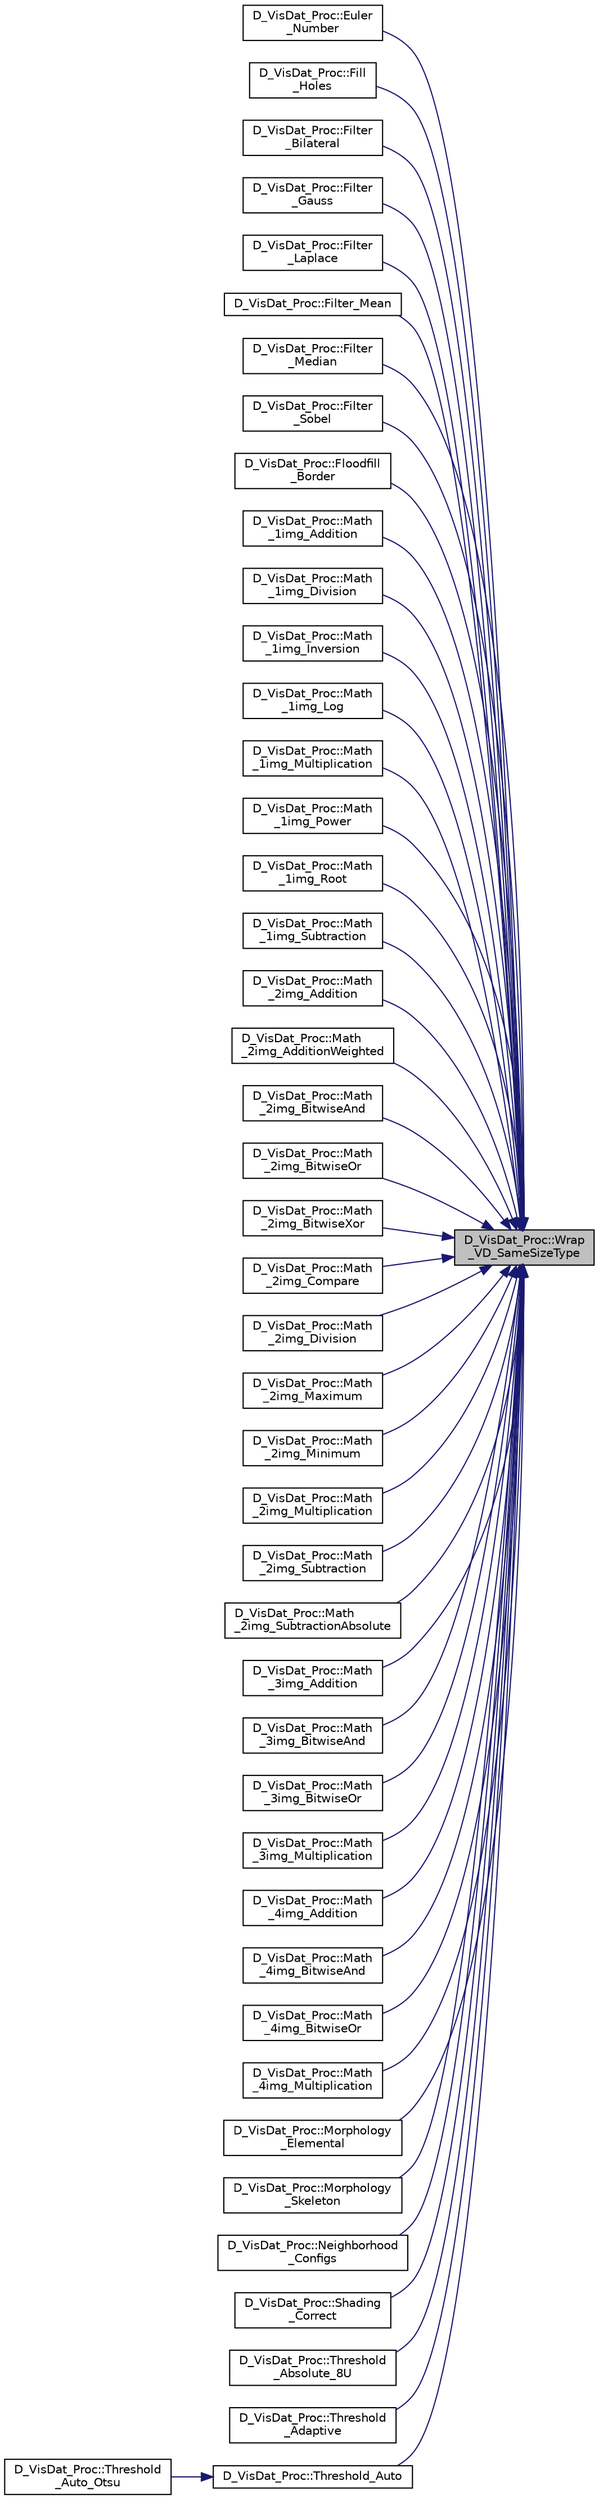 digraph "D_VisDat_Proc::Wrap_VD_SameSizeType"
{
 // LATEX_PDF_SIZE
  edge [fontname="Helvetica",fontsize="10",labelfontname="Helvetica",labelfontsize="10"];
  node [fontname="Helvetica",fontsize="10",shape=record];
  rankdir="RL";
  Node1 [label="D_VisDat_Proc::Wrap\l_VD_SameSizeType",height=0.2,width=0.4,color="black", fillcolor="grey75", style="filled", fontcolor="black",tooltip=" "];
  Node1 -> Node2 [dir="back",color="midnightblue",fontsize="10",style="solid",fontname="Helvetica"];
  Node2 [label="D_VisDat_Proc::Euler\l_Number",height=0.2,width=0.4,color="black", fillcolor="white", style="filled",URL="$class_d___vis_dat___proc.html#a5f1bf390e4a95e850831393b0329cd5f",tooltip=" "];
  Node1 -> Node3 [dir="back",color="midnightblue",fontsize="10",style="solid",fontname="Helvetica"];
  Node3 [label="D_VisDat_Proc::Fill\l_Holes",height=0.2,width=0.4,color="black", fillcolor="white", style="filled",URL="$class_d___vis_dat___proc.html#a5181a180b68e3b67f764ba4d8e981b0b",tooltip=" "];
  Node1 -> Node4 [dir="back",color="midnightblue",fontsize="10",style="solid",fontname="Helvetica"];
  Node4 [label="D_VisDat_Proc::Filter\l_Bilateral",height=0.2,width=0.4,color="black", fillcolor="white", style="filled",URL="$class_d___vis_dat___proc.html#af5d75c14237c6729ac80bd9e7bdd5f8f",tooltip=" "];
  Node1 -> Node5 [dir="back",color="midnightblue",fontsize="10",style="solid",fontname="Helvetica"];
  Node5 [label="D_VisDat_Proc::Filter\l_Gauss",height=0.2,width=0.4,color="black", fillcolor="white", style="filled",URL="$class_d___vis_dat___proc.html#a604db09ba21cfc4fc9e5bb1ce7ecf51e",tooltip=" "];
  Node1 -> Node6 [dir="back",color="midnightblue",fontsize="10",style="solid",fontname="Helvetica"];
  Node6 [label="D_VisDat_Proc::Filter\l_Laplace",height=0.2,width=0.4,color="black", fillcolor="white", style="filled",URL="$class_d___vis_dat___proc.html#a5a411d1eac94a17ecd296cd1305d58fc",tooltip=" "];
  Node1 -> Node7 [dir="back",color="midnightblue",fontsize="10",style="solid",fontname="Helvetica"];
  Node7 [label="D_VisDat_Proc::Filter_Mean",height=0.2,width=0.4,color="black", fillcolor="white", style="filled",URL="$class_d___vis_dat___proc.html#ae809d118b979ce89b6a2257c7ad26fee",tooltip=" "];
  Node1 -> Node8 [dir="back",color="midnightblue",fontsize="10",style="solid",fontname="Helvetica"];
  Node8 [label="D_VisDat_Proc::Filter\l_Median",height=0.2,width=0.4,color="black", fillcolor="white", style="filled",URL="$class_d___vis_dat___proc.html#a83f091f40126c7c654a4044af6f1e49d",tooltip=" "];
  Node1 -> Node9 [dir="back",color="midnightblue",fontsize="10",style="solid",fontname="Helvetica"];
  Node9 [label="D_VisDat_Proc::Filter\l_Sobel",height=0.2,width=0.4,color="black", fillcolor="white", style="filled",URL="$class_d___vis_dat___proc.html#a0a75fccccc15041eb6772ea25d32ee66",tooltip=" "];
  Node1 -> Node10 [dir="back",color="midnightblue",fontsize="10",style="solid",fontname="Helvetica"];
  Node10 [label="D_VisDat_Proc::Floodfill\l_Border",height=0.2,width=0.4,color="black", fillcolor="white", style="filled",URL="$class_d___vis_dat___proc.html#a6029c8dc7ef4e36067aeccbe588f8ada",tooltip=" "];
  Node1 -> Node11 [dir="back",color="midnightblue",fontsize="10",style="solid",fontname="Helvetica"];
  Node11 [label="D_VisDat_Proc::Math\l_1img_Addition",height=0.2,width=0.4,color="black", fillcolor="white", style="filled",URL="$class_d___vis_dat___proc.html#a0abf98c8c217321927cfcb197208bf2f",tooltip=" "];
  Node1 -> Node12 [dir="back",color="midnightblue",fontsize="10",style="solid",fontname="Helvetica"];
  Node12 [label="D_VisDat_Proc::Math\l_1img_Division",height=0.2,width=0.4,color="black", fillcolor="white", style="filled",URL="$class_d___vis_dat___proc.html#ae3792a62eb5672f69685a5897fd3abb8",tooltip=" "];
  Node1 -> Node13 [dir="back",color="midnightblue",fontsize="10",style="solid",fontname="Helvetica"];
  Node13 [label="D_VisDat_Proc::Math\l_1img_Inversion",height=0.2,width=0.4,color="black", fillcolor="white", style="filled",URL="$class_d___vis_dat___proc.html#a703cee42bb61178df649aaa4fb952c78",tooltip=" "];
  Node1 -> Node14 [dir="back",color="midnightblue",fontsize="10",style="solid",fontname="Helvetica"];
  Node14 [label="D_VisDat_Proc::Math\l_1img_Log",height=0.2,width=0.4,color="black", fillcolor="white", style="filled",URL="$class_d___vis_dat___proc.html#a85c6641fb72b5ea7cda813e40bc23cca",tooltip=" "];
  Node1 -> Node15 [dir="back",color="midnightblue",fontsize="10",style="solid",fontname="Helvetica"];
  Node15 [label="D_VisDat_Proc::Math\l_1img_Multiplication",height=0.2,width=0.4,color="black", fillcolor="white", style="filled",URL="$class_d___vis_dat___proc.html#aa7cf1451392b35946d359a68cc7f06a6",tooltip=" "];
  Node1 -> Node16 [dir="back",color="midnightblue",fontsize="10",style="solid",fontname="Helvetica"];
  Node16 [label="D_VisDat_Proc::Math\l_1img_Power",height=0.2,width=0.4,color="black", fillcolor="white", style="filled",URL="$class_d___vis_dat___proc.html#ac7f9c8fa977601c32c7425019d72b1e0",tooltip=" "];
  Node1 -> Node17 [dir="back",color="midnightblue",fontsize="10",style="solid",fontname="Helvetica"];
  Node17 [label="D_VisDat_Proc::Math\l_1img_Root",height=0.2,width=0.4,color="black", fillcolor="white", style="filled",URL="$class_d___vis_dat___proc.html#a3eb51c1f755ecbd632256eb894d9e985",tooltip=" "];
  Node1 -> Node18 [dir="back",color="midnightblue",fontsize="10",style="solid",fontname="Helvetica"];
  Node18 [label="D_VisDat_Proc::Math\l_1img_Subtraction",height=0.2,width=0.4,color="black", fillcolor="white", style="filled",URL="$class_d___vis_dat___proc.html#a319c9b30dab39a71a18ffa998b4af874",tooltip=" "];
  Node1 -> Node19 [dir="back",color="midnightblue",fontsize="10",style="solid",fontname="Helvetica"];
  Node19 [label="D_VisDat_Proc::Math\l_2img_Addition",height=0.2,width=0.4,color="black", fillcolor="white", style="filled",URL="$class_d___vis_dat___proc.html#accca742e9974c63b48f4e2d7e8a3e57c",tooltip=" "];
  Node1 -> Node20 [dir="back",color="midnightblue",fontsize="10",style="solid",fontname="Helvetica"];
  Node20 [label="D_VisDat_Proc::Math\l_2img_AdditionWeighted",height=0.2,width=0.4,color="black", fillcolor="white", style="filled",URL="$class_d___vis_dat___proc.html#ae261c1f3b6e6f6571f61653036ed483a",tooltip=" "];
  Node1 -> Node21 [dir="back",color="midnightblue",fontsize="10",style="solid",fontname="Helvetica"];
  Node21 [label="D_VisDat_Proc::Math\l_2img_BitwiseAnd",height=0.2,width=0.4,color="black", fillcolor="white", style="filled",URL="$class_d___vis_dat___proc.html#a3e2ee37bccb7ccda4adea3f1c153298c",tooltip=" "];
  Node1 -> Node22 [dir="back",color="midnightblue",fontsize="10",style="solid",fontname="Helvetica"];
  Node22 [label="D_VisDat_Proc::Math\l_2img_BitwiseOr",height=0.2,width=0.4,color="black", fillcolor="white", style="filled",URL="$class_d___vis_dat___proc.html#ae8e09935ac298808669b935063edb94b",tooltip=" "];
  Node1 -> Node23 [dir="back",color="midnightblue",fontsize="10",style="solid",fontname="Helvetica"];
  Node23 [label="D_VisDat_Proc::Math\l_2img_BitwiseXor",height=0.2,width=0.4,color="black", fillcolor="white", style="filled",URL="$class_d___vis_dat___proc.html#ab1b22004409e300a513a9aeddaf4b56c",tooltip=" "];
  Node1 -> Node24 [dir="back",color="midnightblue",fontsize="10",style="solid",fontname="Helvetica"];
  Node24 [label="D_VisDat_Proc::Math\l_2img_Compare",height=0.2,width=0.4,color="black", fillcolor="white", style="filled",URL="$class_d___vis_dat___proc.html#a52971eca33845cf81116030b4da1dca2",tooltip=" "];
  Node1 -> Node25 [dir="back",color="midnightblue",fontsize="10",style="solid",fontname="Helvetica"];
  Node25 [label="D_VisDat_Proc::Math\l_2img_Division",height=0.2,width=0.4,color="black", fillcolor="white", style="filled",URL="$class_d___vis_dat___proc.html#a0b425bd9a16afa414012a2346194561f",tooltip=" "];
  Node1 -> Node26 [dir="back",color="midnightblue",fontsize="10",style="solid",fontname="Helvetica"];
  Node26 [label="D_VisDat_Proc::Math\l_2img_Maximum",height=0.2,width=0.4,color="black", fillcolor="white", style="filled",URL="$class_d___vis_dat___proc.html#a3d4e0ff1f2bb93a83a34d34583cd064e",tooltip=" "];
  Node1 -> Node27 [dir="back",color="midnightblue",fontsize="10",style="solid",fontname="Helvetica"];
  Node27 [label="D_VisDat_Proc::Math\l_2img_Minimum",height=0.2,width=0.4,color="black", fillcolor="white", style="filled",URL="$class_d___vis_dat___proc.html#af30e991e2a67739c7212946443cbdf62",tooltip=" "];
  Node1 -> Node28 [dir="back",color="midnightblue",fontsize="10",style="solid",fontname="Helvetica"];
  Node28 [label="D_VisDat_Proc::Math\l_2img_Multiplication",height=0.2,width=0.4,color="black", fillcolor="white", style="filled",URL="$class_d___vis_dat___proc.html#a2f7f6cddd486d8cf71ce36b0f8dce0d6",tooltip=" "];
  Node1 -> Node29 [dir="back",color="midnightblue",fontsize="10",style="solid",fontname="Helvetica"];
  Node29 [label="D_VisDat_Proc::Math\l_2img_Subtraction",height=0.2,width=0.4,color="black", fillcolor="white", style="filled",URL="$class_d___vis_dat___proc.html#a930f548d51a232ef9998209477a5cc12",tooltip=" "];
  Node1 -> Node30 [dir="back",color="midnightblue",fontsize="10",style="solid",fontname="Helvetica"];
  Node30 [label="D_VisDat_Proc::Math\l_2img_SubtractionAbsolute",height=0.2,width=0.4,color="black", fillcolor="white", style="filled",URL="$class_d___vis_dat___proc.html#af91385ab7052b922cf93ca803d8b8afd",tooltip=" "];
  Node1 -> Node31 [dir="back",color="midnightblue",fontsize="10",style="solid",fontname="Helvetica"];
  Node31 [label="D_VisDat_Proc::Math\l_3img_Addition",height=0.2,width=0.4,color="black", fillcolor="white", style="filled",URL="$class_d___vis_dat___proc.html#a3c3f538f1d669bdab2fcbd96adbb067b",tooltip=" "];
  Node1 -> Node32 [dir="back",color="midnightblue",fontsize="10",style="solid",fontname="Helvetica"];
  Node32 [label="D_VisDat_Proc::Math\l_3img_BitwiseAnd",height=0.2,width=0.4,color="black", fillcolor="white", style="filled",URL="$class_d___vis_dat___proc.html#aa44750f4030c0ff73df56c0b1023d5d8",tooltip=" "];
  Node1 -> Node33 [dir="back",color="midnightblue",fontsize="10",style="solid",fontname="Helvetica"];
  Node33 [label="D_VisDat_Proc::Math\l_3img_BitwiseOr",height=0.2,width=0.4,color="black", fillcolor="white", style="filled",URL="$class_d___vis_dat___proc.html#aa5977c8975c3f4f61c9519743b914e39",tooltip=" "];
  Node1 -> Node34 [dir="back",color="midnightblue",fontsize="10",style="solid",fontname="Helvetica"];
  Node34 [label="D_VisDat_Proc::Math\l_3img_Multiplication",height=0.2,width=0.4,color="black", fillcolor="white", style="filled",URL="$class_d___vis_dat___proc.html#a355873edaeb85b50012937a2316b39b7",tooltip=" "];
  Node1 -> Node35 [dir="back",color="midnightblue",fontsize="10",style="solid",fontname="Helvetica"];
  Node35 [label="D_VisDat_Proc::Math\l_4img_Addition",height=0.2,width=0.4,color="black", fillcolor="white", style="filled",URL="$class_d___vis_dat___proc.html#a3cbf2d68467b8b0b0a02319a81d3c55e",tooltip=" "];
  Node1 -> Node36 [dir="back",color="midnightblue",fontsize="10",style="solid",fontname="Helvetica"];
  Node36 [label="D_VisDat_Proc::Math\l_4img_BitwiseAnd",height=0.2,width=0.4,color="black", fillcolor="white", style="filled",URL="$class_d___vis_dat___proc.html#a3409dbb1bffafc38a2b30773d5b687e6",tooltip=" "];
  Node1 -> Node37 [dir="back",color="midnightblue",fontsize="10",style="solid",fontname="Helvetica"];
  Node37 [label="D_VisDat_Proc::Math\l_4img_BitwiseOr",height=0.2,width=0.4,color="black", fillcolor="white", style="filled",URL="$class_d___vis_dat___proc.html#aa93147be5d3ad307945f698b983cf08b",tooltip=" "];
  Node1 -> Node38 [dir="back",color="midnightblue",fontsize="10",style="solid",fontname="Helvetica"];
  Node38 [label="D_VisDat_Proc::Math\l_4img_Multiplication",height=0.2,width=0.4,color="black", fillcolor="white", style="filled",URL="$class_d___vis_dat___proc.html#a581cb8585fd7aa91037e0600c5ad0df8",tooltip=" "];
  Node1 -> Node39 [dir="back",color="midnightblue",fontsize="10",style="solid",fontname="Helvetica"];
  Node39 [label="D_VisDat_Proc::Morphology\l_Elemental",height=0.2,width=0.4,color="black", fillcolor="white", style="filled",URL="$class_d___vis_dat___proc.html#a34aecae93c83fa30ed0cca47a8fe5e83",tooltip=" "];
  Node1 -> Node40 [dir="back",color="midnightblue",fontsize="10",style="solid",fontname="Helvetica"];
  Node40 [label="D_VisDat_Proc::Morphology\l_Skeleton",height=0.2,width=0.4,color="black", fillcolor="white", style="filled",URL="$class_d___vis_dat___proc.html#aba504cec190d1059808b1c8160e67519",tooltip=" "];
  Node1 -> Node41 [dir="back",color="midnightblue",fontsize="10",style="solid",fontname="Helvetica"];
  Node41 [label="D_VisDat_Proc::Neighborhood\l_Configs",height=0.2,width=0.4,color="black", fillcolor="white", style="filled",URL="$class_d___vis_dat___proc.html#acfc0bc833aaefe9b3b7ec74ecb3081da",tooltip=" "];
  Node1 -> Node42 [dir="back",color="midnightblue",fontsize="10",style="solid",fontname="Helvetica"];
  Node42 [label="D_VisDat_Proc::Shading\l_Correct",height=0.2,width=0.4,color="black", fillcolor="white", style="filled",URL="$class_d___vis_dat___proc.html#abae234d9db0d453b9924f3515e50ee51",tooltip=" "];
  Node1 -> Node43 [dir="back",color="midnightblue",fontsize="10",style="solid",fontname="Helvetica"];
  Node43 [label="D_VisDat_Proc::Threshold\l_Absolute_8U",height=0.2,width=0.4,color="black", fillcolor="white", style="filled",URL="$class_d___vis_dat___proc.html#ac1626d0642b85ba70f506fc8b1a833f7",tooltip=" "];
  Node1 -> Node44 [dir="back",color="midnightblue",fontsize="10",style="solid",fontname="Helvetica"];
  Node44 [label="D_VisDat_Proc::Threshold\l_Adaptive",height=0.2,width=0.4,color="black", fillcolor="white", style="filled",URL="$class_d___vis_dat___proc.html#a2c5531319bc1e83293eb9aa953b79fe3",tooltip=" "];
  Node1 -> Node45 [dir="back",color="midnightblue",fontsize="10",style="solid",fontname="Helvetica"];
  Node45 [label="D_VisDat_Proc::Threshold_Auto",height=0.2,width=0.4,color="black", fillcolor="white", style="filled",URL="$class_d___vis_dat___proc.html#ad3f8510bf1511f16e76bf39d75d8a0b7",tooltip=" "];
  Node45 -> Node46 [dir="back",color="midnightblue",fontsize="10",style="solid",fontname="Helvetica"];
  Node46 [label="D_VisDat_Proc::Threshold\l_Auto_Otsu",height=0.2,width=0.4,color="black", fillcolor="white", style="filled",URL="$class_d___vis_dat___proc.html#a375306a5691e77c85c033fad740f80da",tooltip=" "];
}

